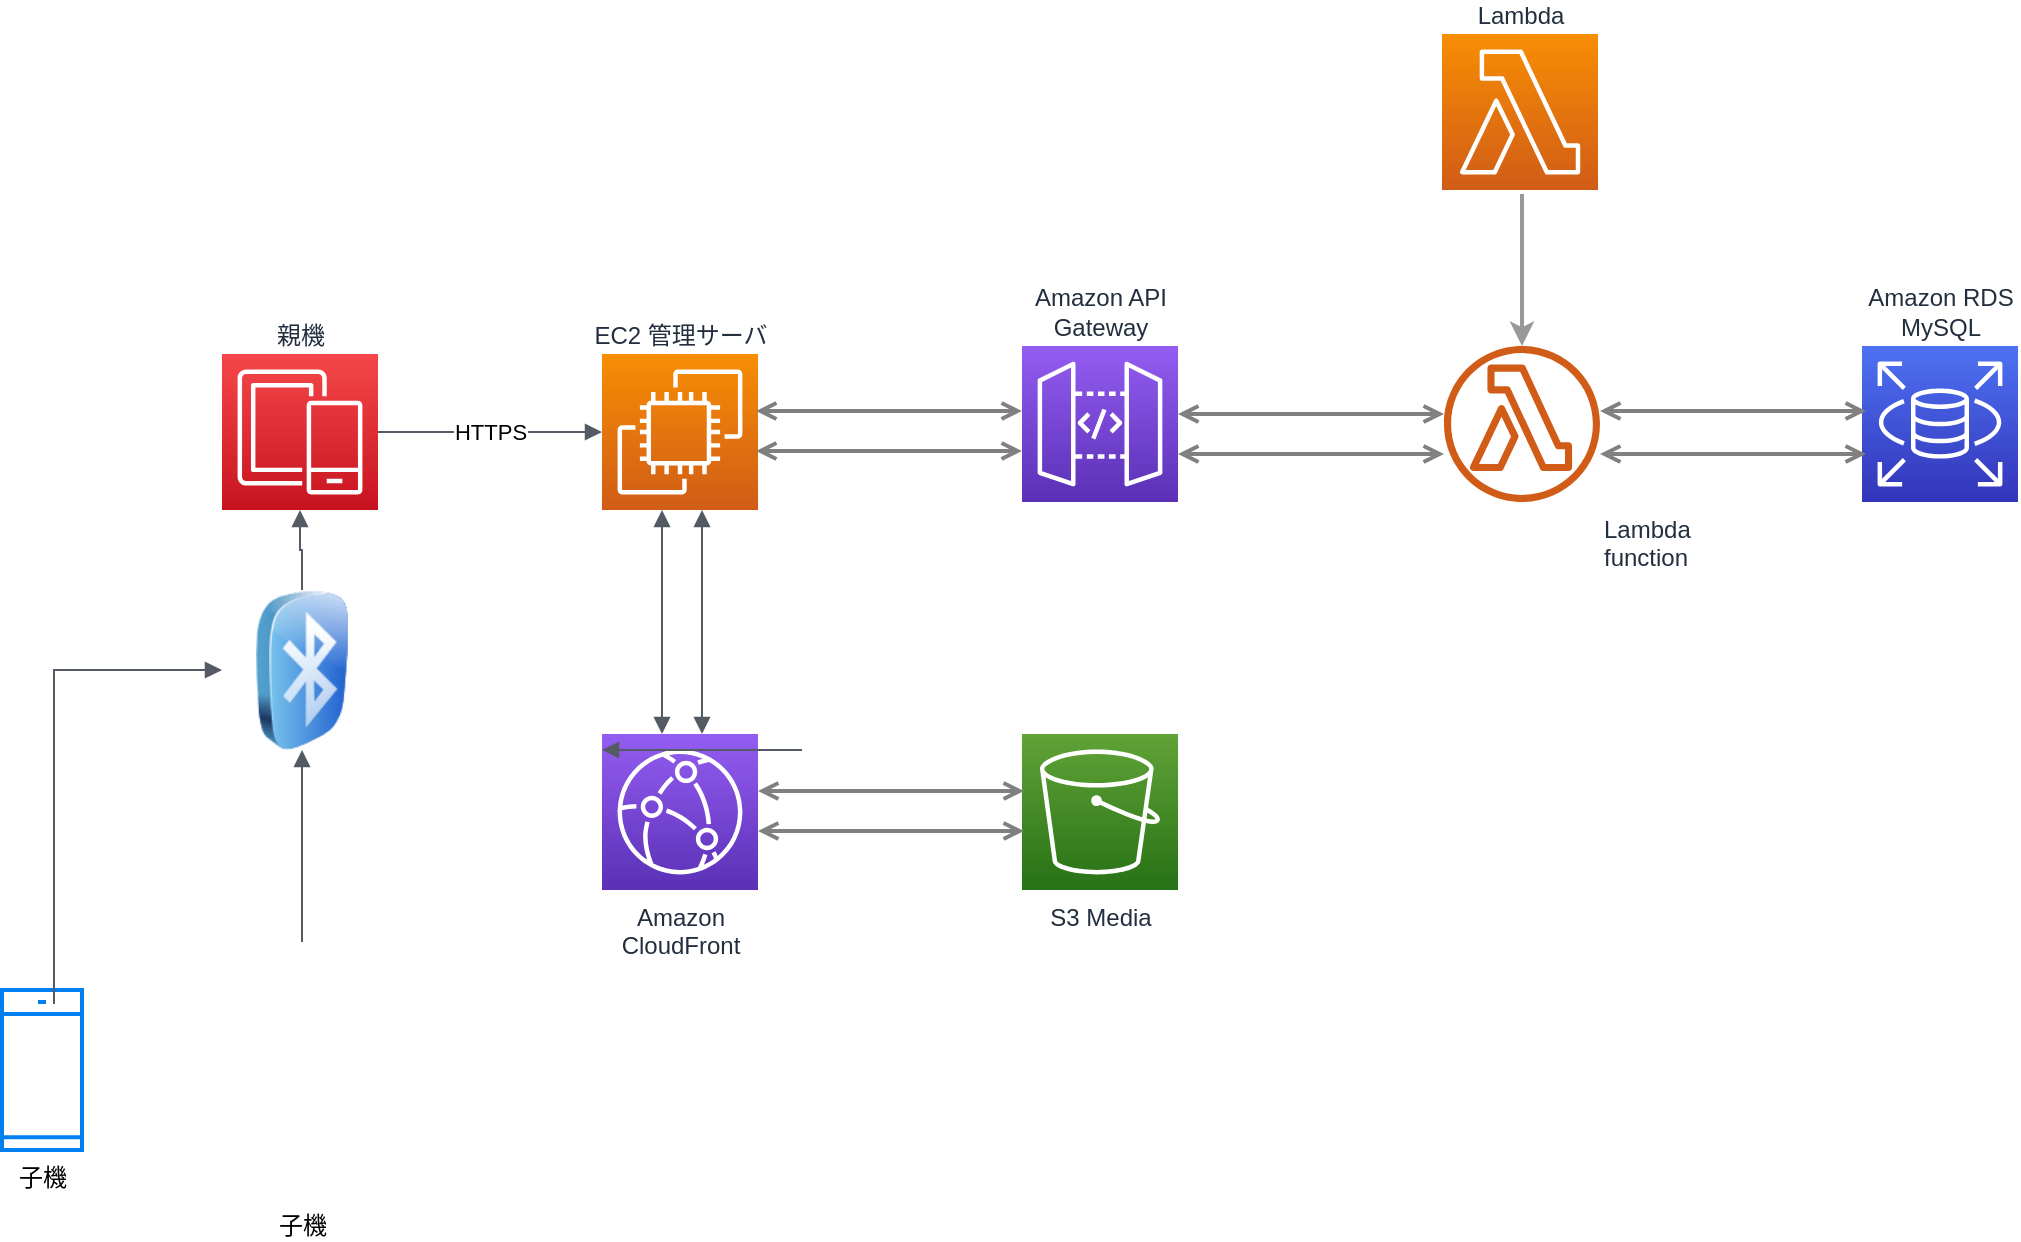 <mxfile version="21.2.9" type="github">
  <diagram id="Ht1M8jgEwFfnCIfOTk4-" name="Page-1">
    <mxGraphModel dx="1134" dy="814" grid="1" gridSize="10" guides="1" tooltips="1" connect="1" arrows="1" fold="1" page="1" pageScale="1" pageWidth="1169" pageHeight="827" math="0" shadow="0">
      <root>
        <mxCell id="0" />
        <mxCell id="1" parent="0" />
        <mxCell id="UEzPUAAOIrF-is8g5C7q-129" style="edgeStyle=orthogonalEdgeStyle;rounded=0;orthogonalLoop=1;jettySize=auto;html=1;startArrow=open;startFill=0;endArrow=open;endFill=0;strokeWidth=2;strokeColor=#808080;" parent="1" source="UEzPUAAOIrF-is8g5C7q-114" target="UEzPUAAOIrF-is8g5C7q-115" edge="1">
          <mxGeometry relative="1" as="geometry">
            <Array as="points">
              <mxPoint x="751" y="282" />
              <mxPoint x="751" y="282" />
            </Array>
          </mxGeometry>
        </mxCell>
        <mxCell id="UEzPUAAOIrF-is8g5C7q-142" style="edgeStyle=orthogonalEdgeStyle;rounded=0;orthogonalLoop=1;jettySize=auto;html=1;startArrow=open;startFill=0;endArrow=open;endFill=0;strokeWidth=2;strokeColor=#808080;" parent="1" source="UEzPUAAOIrF-is8g5C7q-114" target="UEzPUAAOIrF-is8g5C7q-115" edge="1">
          <mxGeometry relative="1" as="geometry">
            <mxPoint x="698" y="277" as="sourcePoint" />
            <mxPoint x="831" y="277" as="targetPoint" />
            <Array as="points">
              <mxPoint x="751" y="262" />
              <mxPoint x="751" y="262" />
            </Array>
          </mxGeometry>
        </mxCell>
        <mxCell id="UEzPUAAOIrF-is8g5C7q-113" value="Lambda" style="outlineConnect=0;fontColor=#232F3E;gradientColor=#F78E04;gradientDirection=north;fillColor=#D05C17;strokeColor=#ffffff;dashed=0;verticalLabelPosition=top;verticalAlign=bottom;align=center;html=1;fontSize=12;fontStyle=0;aspect=fixed;shape=mxgraph.aws4.resourceIcon;resIcon=mxgraph.aws4.lambda;labelBackgroundColor=#ffffff;spacingTop=3;labelPosition=center;" parent="1" vertex="1">
          <mxGeometry x="820" y="72" width="78" height="78" as="geometry" />
        </mxCell>
        <mxCell id="UEzPUAAOIrF-is8g5C7q-114" value="Amazon API&lt;br style=&quot;font-size: 12px;&quot;&gt;Gateway&lt;br style=&quot;font-size: 12px;&quot;&gt;" style="outlineConnect=0;fontColor=#232F3E;gradientColor=#945DF2;gradientDirection=north;fillColor=#5A30B5;strokeColor=#ffffff;dashed=0;verticalLabelPosition=top;verticalAlign=bottom;align=center;html=1;fontSize=12;fontStyle=0;aspect=fixed;shape=mxgraph.aws4.resourceIcon;resIcon=mxgraph.aws4.api_gateway;labelBackgroundColor=#ffffff;labelPosition=center;" parent="1" vertex="1">
          <mxGeometry x="610" y="228" width="78" height="78" as="geometry" />
        </mxCell>
        <mxCell id="UEzPUAAOIrF-is8g5C7q-115" value="Lambda&lt;br&gt;function" style="outlineConnect=0;fontColor=#232F3E;gradientColor=none;fillColor=#D05C17;strokeColor=none;dashed=0;verticalLabelPosition=bottom;verticalAlign=top;align=left;html=1;fontSize=12;fontStyle=0;aspect=fixed;pointerEvents=1;shape=mxgraph.aws4.lambda_function;labelBackgroundColor=#ffffff;labelPosition=right;" parent="1" vertex="1">
          <mxGeometry x="821" y="228" width="78" height="78" as="geometry" />
        </mxCell>
        <mxCell id="RWrBoxDSKQDAJAgw1PL6-3" value="Amazon RDS&lt;br&gt;MySQL" style="sketch=0;points=[[0,0,0],[0.25,0,0],[0.5,0,0],[0.75,0,0],[1,0,0],[0,1,0],[0.25,1,0],[0.5,1,0],[0.75,1,0],[1,1,0],[0,0.25,0],[0,0.5,0],[0,0.75,0],[1,0.25,0],[1,0.5,0],[1,0.75,0]];outlineConnect=0;fontColor=#232F3E;gradientColor=#4D72F3;gradientDirection=north;fillColor=#3334B9;strokeColor=#ffffff;dashed=0;verticalLabelPosition=top;verticalAlign=bottom;align=center;html=1;fontSize=12;fontStyle=0;aspect=fixed;shape=mxgraph.aws4.resourceIcon;resIcon=mxgraph.aws4.rds;labelBackgroundColor=default;labelPosition=center;" vertex="1" parent="1">
          <mxGeometry x="1030" y="228" width="78" height="78" as="geometry" />
        </mxCell>
        <mxCell id="RWrBoxDSKQDAJAgw1PL6-15" style="edgeStyle=orthogonalEdgeStyle;rounded=0;orthogonalLoop=1;jettySize=auto;html=1;startArrow=open;startFill=0;endArrow=open;endFill=0;strokeWidth=2;strokeColor=#808080;" edge="1" parent="1">
          <mxGeometry relative="1" as="geometry">
            <mxPoint x="899" y="260.5" as="sourcePoint" />
            <mxPoint x="1032" y="260.5" as="targetPoint" />
            <Array as="points">
              <mxPoint x="962" y="260.5" />
              <mxPoint x="962" y="260.5" />
            </Array>
          </mxGeometry>
        </mxCell>
        <mxCell id="RWrBoxDSKQDAJAgw1PL6-18" style="edgeStyle=orthogonalEdgeStyle;rounded=0;orthogonalLoop=1;jettySize=auto;html=1;startArrow=open;startFill=0;endArrow=open;endFill=0;strokeWidth=2;strokeColor=#808080;" edge="1" parent="1">
          <mxGeometry relative="1" as="geometry">
            <mxPoint x="899" y="282" as="sourcePoint" />
            <mxPoint x="1032" y="282" as="targetPoint" />
            <Array as="points">
              <mxPoint x="962" y="282" />
              <mxPoint x="962" y="282" />
            </Array>
          </mxGeometry>
        </mxCell>
        <mxCell id="RWrBoxDSKQDAJAgw1PL6-19" value="" style="endArrow=classic;html=1;rounded=0;strokeWidth=2;strokeColor=#999999;" edge="1" parent="1" target="UEzPUAAOIrF-is8g5C7q-115">
          <mxGeometry width="50" height="50" relative="1" as="geometry">
            <mxPoint x="860" y="152" as="sourcePoint" />
            <mxPoint x="870" y="92" as="targetPoint" />
          </mxGeometry>
        </mxCell>
        <mxCell id="RWrBoxDSKQDAJAgw1PL6-20" value="EC2 管理サーバ" style="sketch=0;points=[[0,0,0],[0.25,0,0],[0.5,0,0],[0.75,0,0],[1,0,0],[0,1,0],[0.25,1,0],[0.5,1,0],[0.75,1,0],[1,1,0],[0,0.25,0],[0,0.5,0],[0,0.75,0],[1,0.25,0],[1,0.5,0],[1,0.75,0]];outlineConnect=0;fontColor=#232F3E;gradientColor=#F78E04;gradientDirection=north;fillColor=#D05C17;strokeColor=#ffffff;dashed=0;verticalLabelPosition=top;verticalAlign=bottom;align=center;html=1;fontSize=12;fontStyle=0;aspect=fixed;shape=mxgraph.aws4.resourceIcon;resIcon=mxgraph.aws4.ec2;labelPosition=center;" vertex="1" parent="1">
          <mxGeometry x="400" y="232" width="78" height="78" as="geometry" />
        </mxCell>
        <mxCell id="RWrBoxDSKQDAJAgw1PL6-21" style="edgeStyle=orthogonalEdgeStyle;rounded=0;orthogonalLoop=1;jettySize=auto;html=1;startArrow=open;startFill=0;endArrow=open;endFill=0;strokeWidth=2;strokeColor=#808080;" edge="1" parent="1">
          <mxGeometry relative="1" as="geometry">
            <Array as="points">
              <mxPoint x="540" y="280.5" />
              <mxPoint x="540" y="280.5" />
            </Array>
            <mxPoint x="477" y="280.5" as="sourcePoint" />
            <mxPoint x="610" y="280.5" as="targetPoint" />
          </mxGeometry>
        </mxCell>
        <mxCell id="RWrBoxDSKQDAJAgw1PL6-22" style="edgeStyle=orthogonalEdgeStyle;rounded=0;orthogonalLoop=1;jettySize=auto;html=1;startArrow=open;startFill=0;endArrow=open;endFill=0;strokeWidth=2;strokeColor=#808080;" edge="1" parent="1">
          <mxGeometry relative="1" as="geometry">
            <mxPoint x="477" y="260.5" as="sourcePoint" />
            <mxPoint x="610" y="260.5" as="targetPoint" />
            <Array as="points">
              <mxPoint x="570" y="261" />
              <mxPoint x="570" y="261" />
            </Array>
          </mxGeometry>
        </mxCell>
        <mxCell id="RWrBoxDSKQDAJAgw1PL6-24" value="S3 Media" style="sketch=0;points=[[0,0,0],[0.25,0,0],[0.5,0,0],[0.75,0,0],[1,0,0],[0,1,0],[0.25,1,0],[0.5,1,0],[0.75,1,0],[1,1,0],[0,0.25,0],[0,0.5,0],[0,0.75,0],[1,0.25,0],[1,0.5,0],[1,0.75,0]];outlineConnect=0;fontColor=#232F3E;gradientColor=#60A337;gradientDirection=north;fillColor=#277116;strokeColor=#ffffff;dashed=0;verticalLabelPosition=bottom;verticalAlign=top;align=center;html=1;fontSize=12;fontStyle=0;aspect=fixed;shape=mxgraph.aws4.resourceIcon;resIcon=mxgraph.aws4.s3;" vertex="1" parent="1">
          <mxGeometry x="610" y="422" width="78" height="78" as="geometry" />
        </mxCell>
        <mxCell id="RWrBoxDSKQDAJAgw1PL6-25" value="Amazon&lt;br&gt;CloudFront" style="sketch=0;points=[[0,0,0],[0.25,0,0],[0.5,0,0],[0.75,0,0],[1,0,0],[0,1,0],[0.25,1,0],[0.5,1,0],[0.75,1,0],[1,1,0],[0,0.25,0],[0,0.5,0],[0,0.75,0],[1,0.25,0],[1,0.5,0],[1,0.75,0]];outlineConnect=0;fontColor=#232F3E;gradientColor=#945DF2;gradientDirection=north;fillColor=#5A30B5;strokeColor=#ffffff;dashed=0;verticalLabelPosition=bottom;verticalAlign=top;align=center;html=1;fontSize=12;fontStyle=0;aspect=fixed;shape=mxgraph.aws4.resourceIcon;resIcon=mxgraph.aws4.cloudfront;" vertex="1" parent="1">
          <mxGeometry x="400" y="422" width="78" height="78" as="geometry" />
        </mxCell>
        <mxCell id="RWrBoxDSKQDAJAgw1PL6-26" style="edgeStyle=orthogonalEdgeStyle;rounded=0;orthogonalLoop=1;jettySize=auto;html=1;startArrow=open;startFill=0;endArrow=open;endFill=0;strokeWidth=2;strokeColor=#808080;" edge="1" parent="1">
          <mxGeometry relative="1" as="geometry">
            <Array as="points">
              <mxPoint x="541" y="470.5" />
              <mxPoint x="541" y="470.5" />
            </Array>
            <mxPoint x="478" y="470.5" as="sourcePoint" />
            <mxPoint x="611" y="470.5" as="targetPoint" />
          </mxGeometry>
        </mxCell>
        <mxCell id="RWrBoxDSKQDAJAgw1PL6-27" style="edgeStyle=orthogonalEdgeStyle;rounded=0;orthogonalLoop=1;jettySize=auto;html=1;startArrow=open;startFill=0;endArrow=open;endFill=0;strokeWidth=2;strokeColor=#808080;" edge="1" parent="1">
          <mxGeometry relative="1" as="geometry">
            <mxPoint x="478" y="450.5" as="sourcePoint" />
            <mxPoint x="611" y="450.5" as="targetPoint" />
            <Array as="points">
              <mxPoint x="571" y="451" />
              <mxPoint x="571" y="451" />
            </Array>
          </mxGeometry>
        </mxCell>
        <mxCell id="RWrBoxDSKQDAJAgw1PL6-28" value="" style="edgeStyle=orthogonalEdgeStyle;html=1;endArrow=block;elbow=vertical;startArrow=block;startFill=1;endFill=1;strokeColor=#545B64;rounded=0;" edge="1" parent="1" source="RWrBoxDSKQDAJAgw1PL6-20" target="RWrBoxDSKQDAJAgw1PL6-25">
          <mxGeometry width="100" relative="1" as="geometry">
            <mxPoint x="400" y="382" as="sourcePoint" />
            <mxPoint x="500" y="382" as="targetPoint" />
            <Array as="points">
              <mxPoint x="430" y="372" />
              <mxPoint x="430" y="372" />
            </Array>
          </mxGeometry>
        </mxCell>
        <mxCell id="RWrBoxDSKQDAJAgw1PL6-29" value="" style="edgeStyle=orthogonalEdgeStyle;html=1;endArrow=block;elbow=vertical;startArrow=block;startFill=1;endFill=1;strokeColor=#545B64;rounded=0;" edge="1" parent="1">
          <mxGeometry width="100" relative="1" as="geometry">
            <mxPoint x="450" y="310" as="sourcePoint" />
            <mxPoint x="450" y="422" as="targetPoint" />
            <Array as="points">
              <mxPoint x="450" y="362" />
              <mxPoint x="450" y="362" />
            </Array>
          </mxGeometry>
        </mxCell>
        <mxCell id="RWrBoxDSKQDAJAgw1PL6-31" value="親機" style="sketch=0;points=[[0,0,0],[0.25,0,0],[0.5,0,0],[0.75,0,0],[1,0,0],[0,1,0],[0.25,1,0],[0.5,1,0],[0.75,1,0],[1,1,0],[0,0.25,0],[0,0.5,0],[0,0.75,0],[1,0.25,0],[1,0.5,0],[1,0.75,0]];outlineConnect=0;fontColor=#232F3E;gradientColor=#F54749;gradientDirection=north;fillColor=#C7131F;strokeColor=#ffffff;dashed=0;verticalLabelPosition=top;verticalAlign=bottom;align=center;html=1;fontSize=12;fontStyle=0;aspect=fixed;shape=mxgraph.aws4.resourceIcon;resIcon=mxgraph.aws4.mobile;labelPosition=center;" vertex="1" parent="1">
          <mxGeometry x="210" y="232" width="78" height="78" as="geometry" />
        </mxCell>
        <mxCell id="RWrBoxDSKQDAJAgw1PL6-32" value="子機" style="html=1;verticalLabelPosition=bottom;align=center;labelBackgroundColor=#ffffff;verticalAlign=top;strokeWidth=2;strokeColor=#0080F0;shadow=0;dashed=0;shape=mxgraph.ios7.icons.smartphone;flipV=1;" vertex="1" parent="1">
          <mxGeometry x="100" y="550" width="40" height="80" as="geometry" />
        </mxCell>
        <mxCell id="RWrBoxDSKQDAJAgw1PL6-33" value="子機" style="shape=image;html=1;verticalAlign=top;verticalLabelPosition=bottom;labelBackgroundColor=#ffffff;imageAspect=0;aspect=fixed;image=https://cdn0.iconfinder.com/data/icons/devices-42/1600/Watch_2-128.png" vertex="1" parent="1">
          <mxGeometry x="186" y="526" width="128" height="128" as="geometry" />
        </mxCell>
        <mxCell id="RWrBoxDSKQDAJAgw1PL6-35" value="" style="edgeStyle=orthogonalEdgeStyle;html=1;endArrow=none;elbow=vertical;startArrow=block;startFill=1;strokeColor=#545B64;rounded=0;" edge="1" parent="1">
          <mxGeometry width="100" relative="1" as="geometry">
            <mxPoint x="400" y="430" as="sourcePoint" />
            <mxPoint x="500" y="430" as="targetPoint" />
          </mxGeometry>
        </mxCell>
        <mxCell id="RWrBoxDSKQDAJAgw1PL6-38" value="" style="edgeStyle=orthogonalEdgeStyle;html=1;endArrow=none;elbow=vertical;startArrow=block;startFill=1;strokeColor=#545B64;rounded=0;entryX=0.5;entryY=0;entryDx=0;entryDy=0;exitX=0.5;exitY=1;exitDx=0;exitDy=0;exitPerimeter=0;" edge="1" parent="1" source="RWrBoxDSKQDAJAgw1PL6-40" target="RWrBoxDSKQDAJAgw1PL6-33">
          <mxGeometry width="100" relative="1" as="geometry">
            <mxPoint x="220" y="281" as="sourcePoint" />
            <mxPoint x="126" y="493" as="targetPoint" />
          </mxGeometry>
        </mxCell>
        <mxCell id="RWrBoxDSKQDAJAgw1PL6-41" value="" style="edgeStyle=orthogonalEdgeStyle;html=1;endArrow=none;elbow=vertical;startArrow=block;startFill=1;strokeColor=#545B64;rounded=0;entryX=0.5;entryY=0;entryDx=0;entryDy=0;exitX=0.5;exitY=1;exitDx=0;exitDy=0;exitPerimeter=0;" edge="1" parent="1" source="RWrBoxDSKQDAJAgw1PL6-31" target="RWrBoxDSKQDAJAgw1PL6-40">
          <mxGeometry width="100" relative="1" as="geometry">
            <mxPoint x="249" y="310" as="sourcePoint" />
            <mxPoint x="249" y="470" as="targetPoint" />
          </mxGeometry>
        </mxCell>
        <mxCell id="RWrBoxDSKQDAJAgw1PL6-40" value="" style="image;html=1;image=img/lib/clip_art/general/Bluetooth_128x128.png" vertex="1" parent="1">
          <mxGeometry x="210" y="350" width="80" height="80" as="geometry" />
        </mxCell>
        <mxCell id="RWrBoxDSKQDAJAgw1PL6-42" value="" style="edgeStyle=orthogonalEdgeStyle;html=1;endArrow=none;elbow=vertical;startArrow=block;startFill=1;strokeColor=#545B64;rounded=0;exitX=0;exitY=0.5;exitDx=0;exitDy=0;entryX=0.65;entryY=0.913;entryDx=0;entryDy=0;entryPerimeter=0;" edge="1" parent="1" source="RWrBoxDSKQDAJAgw1PL6-40" target="RWrBoxDSKQDAJAgw1PL6-32">
          <mxGeometry width="100" relative="1" as="geometry">
            <mxPoint x="100" y="400" as="sourcePoint" />
            <mxPoint x="106" y="490" as="targetPoint" />
          </mxGeometry>
        </mxCell>
        <mxCell id="RWrBoxDSKQDAJAgw1PL6-43" value="HTTPS" style="edgeStyle=orthogonalEdgeStyle;html=1;endArrow=block;elbow=vertical;startArrow=none;endFill=1;strokeColor=#545B64;rounded=0;exitX=1;exitY=0.5;exitDx=0;exitDy=0;exitPerimeter=0;entryX=0;entryY=0.5;entryDx=0;entryDy=0;entryPerimeter=0;" edge="1" parent="1" source="RWrBoxDSKQDAJAgw1PL6-31" target="RWrBoxDSKQDAJAgw1PL6-20">
          <mxGeometry width="100" relative="1" as="geometry">
            <mxPoint x="310" y="220" as="sourcePoint" />
            <mxPoint x="400" y="270" as="targetPoint" />
          </mxGeometry>
        </mxCell>
      </root>
    </mxGraphModel>
  </diagram>
</mxfile>
